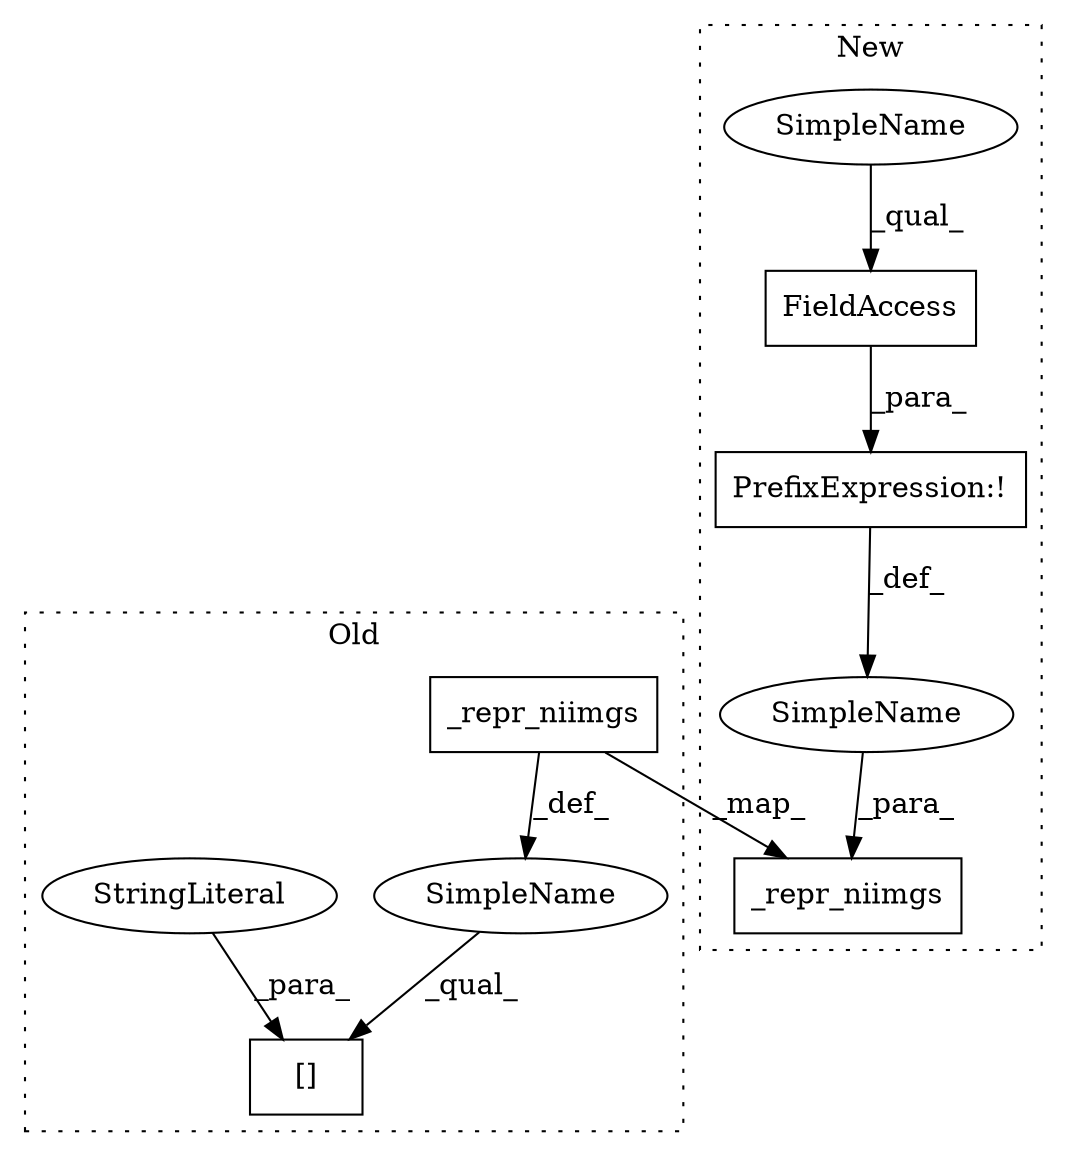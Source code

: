 digraph G {
subgraph cluster0 {
1 [label="_repr_niimgs" a="32" s="2027,2053" l="13,1" shape="box"];
3 [label="[]" a="2" s="2020,2074" l="35,1" shape="box"];
4 [label="SimpleName" a="42" s="" l="" shape="ellipse"];
5 [label="StringLiteral" a="45" s="2055" l="19" shape="ellipse"];
label = "Old";
style="dotted";
}
subgraph cluster1 {
2 [label="_repr_niimgs" a="32" s="2027,2067" l="13,1" shape="box"];
6 [label="PrefixExpression:!" a="38" s="2054" l="1" shape="box"];
7 [label="FieldAccess" a="22" s="2055" l="12" shape="box"];
8 [label="SimpleName" a="42" s="" l="" shape="ellipse"];
9 [label="SimpleName" a="42" s="2055" l="4" shape="ellipse"];
label = "New";
style="dotted";
}
1 -> 4 [label="_def_"];
1 -> 2 [label="_map_"];
4 -> 3 [label="_qual_"];
5 -> 3 [label="_para_"];
6 -> 8 [label="_def_"];
7 -> 6 [label="_para_"];
8 -> 2 [label="_para_"];
9 -> 7 [label="_qual_"];
}